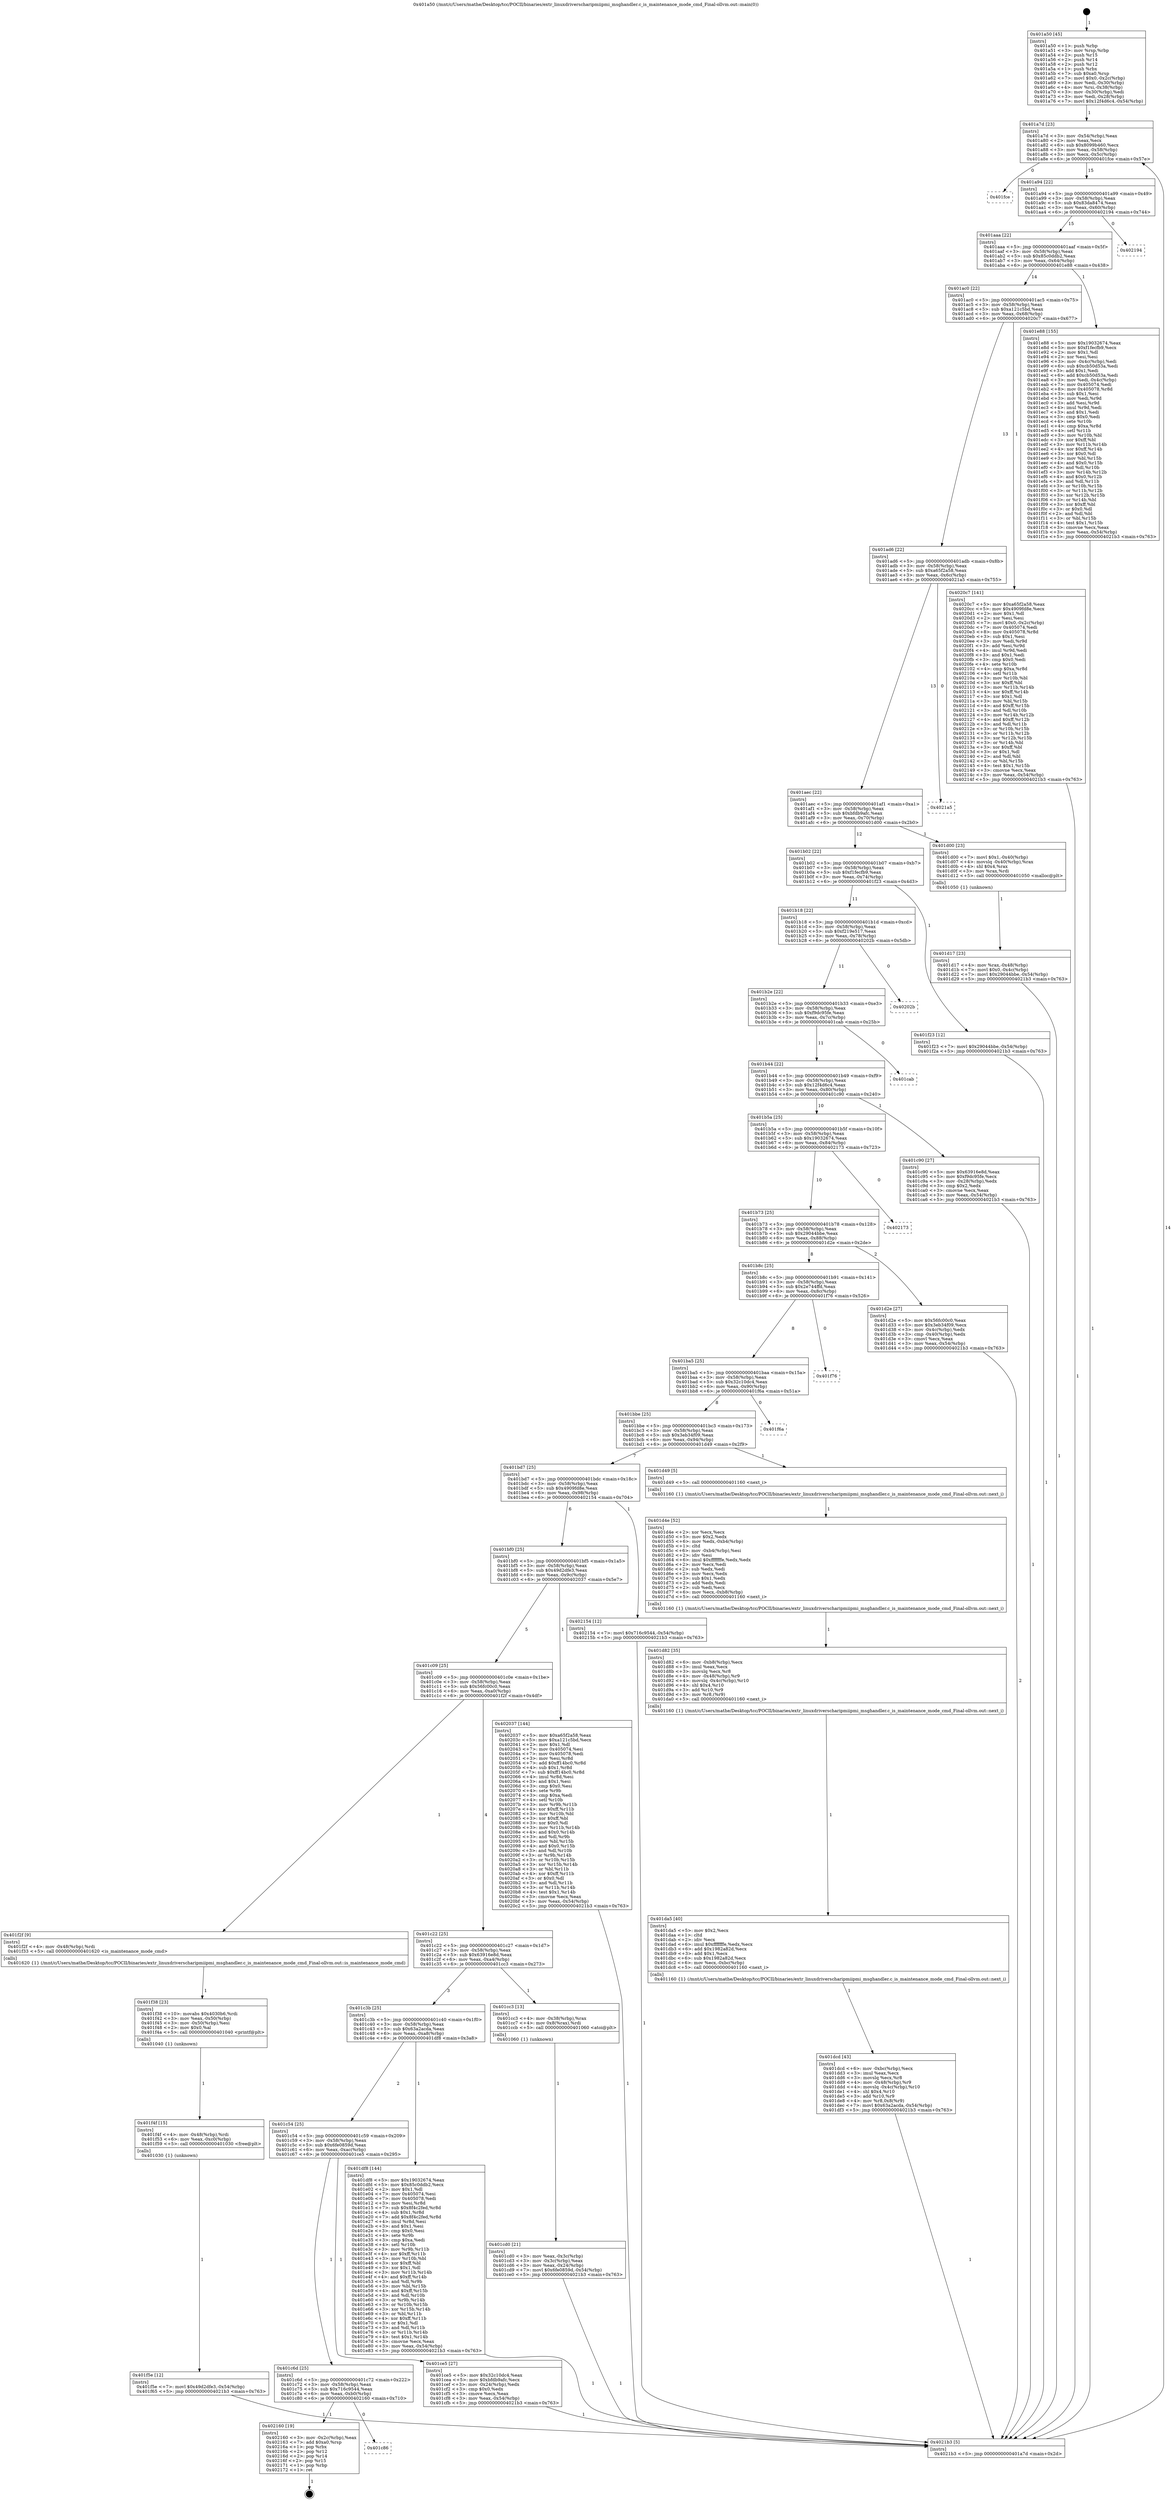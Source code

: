 digraph "0x401a50" {
  label = "0x401a50 (/mnt/c/Users/mathe/Desktop/tcc/POCII/binaries/extr_linuxdriverscharipmiipmi_msghandler.c_is_maintenance_mode_cmd_Final-ollvm.out::main(0))"
  labelloc = "t"
  node[shape=record]

  Entry [label="",width=0.3,height=0.3,shape=circle,fillcolor=black,style=filled]
  "0x401a7d" [label="{
     0x401a7d [23]\l
     | [instrs]\l
     &nbsp;&nbsp;0x401a7d \<+3\>: mov -0x54(%rbp),%eax\l
     &nbsp;&nbsp;0x401a80 \<+2\>: mov %eax,%ecx\l
     &nbsp;&nbsp;0x401a82 \<+6\>: sub $0x8099b460,%ecx\l
     &nbsp;&nbsp;0x401a88 \<+3\>: mov %eax,-0x58(%rbp)\l
     &nbsp;&nbsp;0x401a8b \<+3\>: mov %ecx,-0x5c(%rbp)\l
     &nbsp;&nbsp;0x401a8e \<+6\>: je 0000000000401fce \<main+0x57e\>\l
  }"]
  "0x401fce" [label="{
     0x401fce\l
  }", style=dashed]
  "0x401a94" [label="{
     0x401a94 [22]\l
     | [instrs]\l
     &nbsp;&nbsp;0x401a94 \<+5\>: jmp 0000000000401a99 \<main+0x49\>\l
     &nbsp;&nbsp;0x401a99 \<+3\>: mov -0x58(%rbp),%eax\l
     &nbsp;&nbsp;0x401a9c \<+5\>: sub $0x83da8474,%eax\l
     &nbsp;&nbsp;0x401aa1 \<+3\>: mov %eax,-0x60(%rbp)\l
     &nbsp;&nbsp;0x401aa4 \<+6\>: je 0000000000402194 \<main+0x744\>\l
  }"]
  Exit [label="",width=0.3,height=0.3,shape=circle,fillcolor=black,style=filled,peripheries=2]
  "0x402194" [label="{
     0x402194\l
  }", style=dashed]
  "0x401aaa" [label="{
     0x401aaa [22]\l
     | [instrs]\l
     &nbsp;&nbsp;0x401aaa \<+5\>: jmp 0000000000401aaf \<main+0x5f\>\l
     &nbsp;&nbsp;0x401aaf \<+3\>: mov -0x58(%rbp),%eax\l
     &nbsp;&nbsp;0x401ab2 \<+5\>: sub $0x85c0ddb2,%eax\l
     &nbsp;&nbsp;0x401ab7 \<+3\>: mov %eax,-0x64(%rbp)\l
     &nbsp;&nbsp;0x401aba \<+6\>: je 0000000000401e88 \<main+0x438\>\l
  }"]
  "0x401c86" [label="{
     0x401c86\l
  }", style=dashed]
  "0x401e88" [label="{
     0x401e88 [155]\l
     | [instrs]\l
     &nbsp;&nbsp;0x401e88 \<+5\>: mov $0x19032674,%eax\l
     &nbsp;&nbsp;0x401e8d \<+5\>: mov $0xf1fecfb9,%ecx\l
     &nbsp;&nbsp;0x401e92 \<+2\>: mov $0x1,%dl\l
     &nbsp;&nbsp;0x401e94 \<+2\>: xor %esi,%esi\l
     &nbsp;&nbsp;0x401e96 \<+3\>: mov -0x4c(%rbp),%edi\l
     &nbsp;&nbsp;0x401e99 \<+6\>: sub $0xcb50d53a,%edi\l
     &nbsp;&nbsp;0x401e9f \<+3\>: add $0x1,%edi\l
     &nbsp;&nbsp;0x401ea2 \<+6\>: add $0xcb50d53a,%edi\l
     &nbsp;&nbsp;0x401ea8 \<+3\>: mov %edi,-0x4c(%rbp)\l
     &nbsp;&nbsp;0x401eab \<+7\>: mov 0x405074,%edi\l
     &nbsp;&nbsp;0x401eb2 \<+8\>: mov 0x405078,%r8d\l
     &nbsp;&nbsp;0x401eba \<+3\>: sub $0x1,%esi\l
     &nbsp;&nbsp;0x401ebd \<+3\>: mov %edi,%r9d\l
     &nbsp;&nbsp;0x401ec0 \<+3\>: add %esi,%r9d\l
     &nbsp;&nbsp;0x401ec3 \<+4\>: imul %r9d,%edi\l
     &nbsp;&nbsp;0x401ec7 \<+3\>: and $0x1,%edi\l
     &nbsp;&nbsp;0x401eca \<+3\>: cmp $0x0,%edi\l
     &nbsp;&nbsp;0x401ecd \<+4\>: sete %r10b\l
     &nbsp;&nbsp;0x401ed1 \<+4\>: cmp $0xa,%r8d\l
     &nbsp;&nbsp;0x401ed5 \<+4\>: setl %r11b\l
     &nbsp;&nbsp;0x401ed9 \<+3\>: mov %r10b,%bl\l
     &nbsp;&nbsp;0x401edc \<+3\>: xor $0xff,%bl\l
     &nbsp;&nbsp;0x401edf \<+3\>: mov %r11b,%r14b\l
     &nbsp;&nbsp;0x401ee2 \<+4\>: xor $0xff,%r14b\l
     &nbsp;&nbsp;0x401ee6 \<+3\>: xor $0x0,%dl\l
     &nbsp;&nbsp;0x401ee9 \<+3\>: mov %bl,%r15b\l
     &nbsp;&nbsp;0x401eec \<+4\>: and $0x0,%r15b\l
     &nbsp;&nbsp;0x401ef0 \<+3\>: and %dl,%r10b\l
     &nbsp;&nbsp;0x401ef3 \<+3\>: mov %r14b,%r12b\l
     &nbsp;&nbsp;0x401ef6 \<+4\>: and $0x0,%r12b\l
     &nbsp;&nbsp;0x401efa \<+3\>: and %dl,%r11b\l
     &nbsp;&nbsp;0x401efd \<+3\>: or %r10b,%r15b\l
     &nbsp;&nbsp;0x401f00 \<+3\>: or %r11b,%r12b\l
     &nbsp;&nbsp;0x401f03 \<+3\>: xor %r12b,%r15b\l
     &nbsp;&nbsp;0x401f06 \<+3\>: or %r14b,%bl\l
     &nbsp;&nbsp;0x401f09 \<+3\>: xor $0xff,%bl\l
     &nbsp;&nbsp;0x401f0c \<+3\>: or $0x0,%dl\l
     &nbsp;&nbsp;0x401f0f \<+2\>: and %dl,%bl\l
     &nbsp;&nbsp;0x401f11 \<+3\>: or %bl,%r15b\l
     &nbsp;&nbsp;0x401f14 \<+4\>: test $0x1,%r15b\l
     &nbsp;&nbsp;0x401f18 \<+3\>: cmovne %ecx,%eax\l
     &nbsp;&nbsp;0x401f1b \<+3\>: mov %eax,-0x54(%rbp)\l
     &nbsp;&nbsp;0x401f1e \<+5\>: jmp 00000000004021b3 \<main+0x763\>\l
  }"]
  "0x401ac0" [label="{
     0x401ac0 [22]\l
     | [instrs]\l
     &nbsp;&nbsp;0x401ac0 \<+5\>: jmp 0000000000401ac5 \<main+0x75\>\l
     &nbsp;&nbsp;0x401ac5 \<+3\>: mov -0x58(%rbp),%eax\l
     &nbsp;&nbsp;0x401ac8 \<+5\>: sub $0xa121c5bd,%eax\l
     &nbsp;&nbsp;0x401acd \<+3\>: mov %eax,-0x68(%rbp)\l
     &nbsp;&nbsp;0x401ad0 \<+6\>: je 00000000004020c7 \<main+0x677\>\l
  }"]
  "0x402160" [label="{
     0x402160 [19]\l
     | [instrs]\l
     &nbsp;&nbsp;0x402160 \<+3\>: mov -0x2c(%rbp),%eax\l
     &nbsp;&nbsp;0x402163 \<+7\>: add $0xa0,%rsp\l
     &nbsp;&nbsp;0x40216a \<+1\>: pop %rbx\l
     &nbsp;&nbsp;0x40216b \<+2\>: pop %r12\l
     &nbsp;&nbsp;0x40216d \<+2\>: pop %r14\l
     &nbsp;&nbsp;0x40216f \<+2\>: pop %r15\l
     &nbsp;&nbsp;0x402171 \<+1\>: pop %rbp\l
     &nbsp;&nbsp;0x402172 \<+1\>: ret\l
  }"]
  "0x4020c7" [label="{
     0x4020c7 [141]\l
     | [instrs]\l
     &nbsp;&nbsp;0x4020c7 \<+5\>: mov $0xa65f2a58,%eax\l
     &nbsp;&nbsp;0x4020cc \<+5\>: mov $0x4909fd8e,%ecx\l
     &nbsp;&nbsp;0x4020d1 \<+2\>: mov $0x1,%dl\l
     &nbsp;&nbsp;0x4020d3 \<+2\>: xor %esi,%esi\l
     &nbsp;&nbsp;0x4020d5 \<+7\>: movl $0x0,-0x2c(%rbp)\l
     &nbsp;&nbsp;0x4020dc \<+7\>: mov 0x405074,%edi\l
     &nbsp;&nbsp;0x4020e3 \<+8\>: mov 0x405078,%r8d\l
     &nbsp;&nbsp;0x4020eb \<+3\>: sub $0x1,%esi\l
     &nbsp;&nbsp;0x4020ee \<+3\>: mov %edi,%r9d\l
     &nbsp;&nbsp;0x4020f1 \<+3\>: add %esi,%r9d\l
     &nbsp;&nbsp;0x4020f4 \<+4\>: imul %r9d,%edi\l
     &nbsp;&nbsp;0x4020f8 \<+3\>: and $0x1,%edi\l
     &nbsp;&nbsp;0x4020fb \<+3\>: cmp $0x0,%edi\l
     &nbsp;&nbsp;0x4020fe \<+4\>: sete %r10b\l
     &nbsp;&nbsp;0x402102 \<+4\>: cmp $0xa,%r8d\l
     &nbsp;&nbsp;0x402106 \<+4\>: setl %r11b\l
     &nbsp;&nbsp;0x40210a \<+3\>: mov %r10b,%bl\l
     &nbsp;&nbsp;0x40210d \<+3\>: xor $0xff,%bl\l
     &nbsp;&nbsp;0x402110 \<+3\>: mov %r11b,%r14b\l
     &nbsp;&nbsp;0x402113 \<+4\>: xor $0xff,%r14b\l
     &nbsp;&nbsp;0x402117 \<+3\>: xor $0x1,%dl\l
     &nbsp;&nbsp;0x40211a \<+3\>: mov %bl,%r15b\l
     &nbsp;&nbsp;0x40211d \<+4\>: and $0xff,%r15b\l
     &nbsp;&nbsp;0x402121 \<+3\>: and %dl,%r10b\l
     &nbsp;&nbsp;0x402124 \<+3\>: mov %r14b,%r12b\l
     &nbsp;&nbsp;0x402127 \<+4\>: and $0xff,%r12b\l
     &nbsp;&nbsp;0x40212b \<+3\>: and %dl,%r11b\l
     &nbsp;&nbsp;0x40212e \<+3\>: or %r10b,%r15b\l
     &nbsp;&nbsp;0x402131 \<+3\>: or %r11b,%r12b\l
     &nbsp;&nbsp;0x402134 \<+3\>: xor %r12b,%r15b\l
     &nbsp;&nbsp;0x402137 \<+3\>: or %r14b,%bl\l
     &nbsp;&nbsp;0x40213a \<+3\>: xor $0xff,%bl\l
     &nbsp;&nbsp;0x40213d \<+3\>: or $0x1,%dl\l
     &nbsp;&nbsp;0x402140 \<+2\>: and %dl,%bl\l
     &nbsp;&nbsp;0x402142 \<+3\>: or %bl,%r15b\l
     &nbsp;&nbsp;0x402145 \<+4\>: test $0x1,%r15b\l
     &nbsp;&nbsp;0x402149 \<+3\>: cmovne %ecx,%eax\l
     &nbsp;&nbsp;0x40214c \<+3\>: mov %eax,-0x54(%rbp)\l
     &nbsp;&nbsp;0x40214f \<+5\>: jmp 00000000004021b3 \<main+0x763\>\l
  }"]
  "0x401ad6" [label="{
     0x401ad6 [22]\l
     | [instrs]\l
     &nbsp;&nbsp;0x401ad6 \<+5\>: jmp 0000000000401adb \<main+0x8b\>\l
     &nbsp;&nbsp;0x401adb \<+3\>: mov -0x58(%rbp),%eax\l
     &nbsp;&nbsp;0x401ade \<+5\>: sub $0xa65f2a58,%eax\l
     &nbsp;&nbsp;0x401ae3 \<+3\>: mov %eax,-0x6c(%rbp)\l
     &nbsp;&nbsp;0x401ae6 \<+6\>: je 00000000004021a5 \<main+0x755\>\l
  }"]
  "0x401f5e" [label="{
     0x401f5e [12]\l
     | [instrs]\l
     &nbsp;&nbsp;0x401f5e \<+7\>: movl $0x49d2dfe3,-0x54(%rbp)\l
     &nbsp;&nbsp;0x401f65 \<+5\>: jmp 00000000004021b3 \<main+0x763\>\l
  }"]
  "0x4021a5" [label="{
     0x4021a5\l
  }", style=dashed]
  "0x401aec" [label="{
     0x401aec [22]\l
     | [instrs]\l
     &nbsp;&nbsp;0x401aec \<+5\>: jmp 0000000000401af1 \<main+0xa1\>\l
     &nbsp;&nbsp;0x401af1 \<+3\>: mov -0x58(%rbp),%eax\l
     &nbsp;&nbsp;0x401af4 \<+5\>: sub $0xbfdb9afc,%eax\l
     &nbsp;&nbsp;0x401af9 \<+3\>: mov %eax,-0x70(%rbp)\l
     &nbsp;&nbsp;0x401afc \<+6\>: je 0000000000401d00 \<main+0x2b0\>\l
  }"]
  "0x401f4f" [label="{
     0x401f4f [15]\l
     | [instrs]\l
     &nbsp;&nbsp;0x401f4f \<+4\>: mov -0x48(%rbp),%rdi\l
     &nbsp;&nbsp;0x401f53 \<+6\>: mov %eax,-0xc0(%rbp)\l
     &nbsp;&nbsp;0x401f59 \<+5\>: call 0000000000401030 \<free@plt\>\l
     | [calls]\l
     &nbsp;&nbsp;0x401030 \{1\} (unknown)\l
  }"]
  "0x401d00" [label="{
     0x401d00 [23]\l
     | [instrs]\l
     &nbsp;&nbsp;0x401d00 \<+7\>: movl $0x1,-0x40(%rbp)\l
     &nbsp;&nbsp;0x401d07 \<+4\>: movslq -0x40(%rbp),%rax\l
     &nbsp;&nbsp;0x401d0b \<+4\>: shl $0x4,%rax\l
     &nbsp;&nbsp;0x401d0f \<+3\>: mov %rax,%rdi\l
     &nbsp;&nbsp;0x401d12 \<+5\>: call 0000000000401050 \<malloc@plt\>\l
     | [calls]\l
     &nbsp;&nbsp;0x401050 \{1\} (unknown)\l
  }"]
  "0x401b02" [label="{
     0x401b02 [22]\l
     | [instrs]\l
     &nbsp;&nbsp;0x401b02 \<+5\>: jmp 0000000000401b07 \<main+0xb7\>\l
     &nbsp;&nbsp;0x401b07 \<+3\>: mov -0x58(%rbp),%eax\l
     &nbsp;&nbsp;0x401b0a \<+5\>: sub $0xf1fecfb9,%eax\l
     &nbsp;&nbsp;0x401b0f \<+3\>: mov %eax,-0x74(%rbp)\l
     &nbsp;&nbsp;0x401b12 \<+6\>: je 0000000000401f23 \<main+0x4d3\>\l
  }"]
  "0x401f38" [label="{
     0x401f38 [23]\l
     | [instrs]\l
     &nbsp;&nbsp;0x401f38 \<+10\>: movabs $0x4030b6,%rdi\l
     &nbsp;&nbsp;0x401f42 \<+3\>: mov %eax,-0x50(%rbp)\l
     &nbsp;&nbsp;0x401f45 \<+3\>: mov -0x50(%rbp),%esi\l
     &nbsp;&nbsp;0x401f48 \<+2\>: mov $0x0,%al\l
     &nbsp;&nbsp;0x401f4a \<+5\>: call 0000000000401040 \<printf@plt\>\l
     | [calls]\l
     &nbsp;&nbsp;0x401040 \{1\} (unknown)\l
  }"]
  "0x401f23" [label="{
     0x401f23 [12]\l
     | [instrs]\l
     &nbsp;&nbsp;0x401f23 \<+7\>: movl $0x29044bbe,-0x54(%rbp)\l
     &nbsp;&nbsp;0x401f2a \<+5\>: jmp 00000000004021b3 \<main+0x763\>\l
  }"]
  "0x401b18" [label="{
     0x401b18 [22]\l
     | [instrs]\l
     &nbsp;&nbsp;0x401b18 \<+5\>: jmp 0000000000401b1d \<main+0xcd\>\l
     &nbsp;&nbsp;0x401b1d \<+3\>: mov -0x58(%rbp),%eax\l
     &nbsp;&nbsp;0x401b20 \<+5\>: sub $0xf219e517,%eax\l
     &nbsp;&nbsp;0x401b25 \<+3\>: mov %eax,-0x78(%rbp)\l
     &nbsp;&nbsp;0x401b28 \<+6\>: je 000000000040202b \<main+0x5db\>\l
  }"]
  "0x401dcd" [label="{
     0x401dcd [43]\l
     | [instrs]\l
     &nbsp;&nbsp;0x401dcd \<+6\>: mov -0xbc(%rbp),%ecx\l
     &nbsp;&nbsp;0x401dd3 \<+3\>: imul %eax,%ecx\l
     &nbsp;&nbsp;0x401dd6 \<+3\>: movslq %ecx,%r8\l
     &nbsp;&nbsp;0x401dd9 \<+4\>: mov -0x48(%rbp),%r9\l
     &nbsp;&nbsp;0x401ddd \<+4\>: movslq -0x4c(%rbp),%r10\l
     &nbsp;&nbsp;0x401de1 \<+4\>: shl $0x4,%r10\l
     &nbsp;&nbsp;0x401de5 \<+3\>: add %r10,%r9\l
     &nbsp;&nbsp;0x401de8 \<+4\>: mov %r8,0x8(%r9)\l
     &nbsp;&nbsp;0x401dec \<+7\>: movl $0x63a2acda,-0x54(%rbp)\l
     &nbsp;&nbsp;0x401df3 \<+5\>: jmp 00000000004021b3 \<main+0x763\>\l
  }"]
  "0x40202b" [label="{
     0x40202b\l
  }", style=dashed]
  "0x401b2e" [label="{
     0x401b2e [22]\l
     | [instrs]\l
     &nbsp;&nbsp;0x401b2e \<+5\>: jmp 0000000000401b33 \<main+0xe3\>\l
     &nbsp;&nbsp;0x401b33 \<+3\>: mov -0x58(%rbp),%eax\l
     &nbsp;&nbsp;0x401b36 \<+5\>: sub $0xf9dc95fe,%eax\l
     &nbsp;&nbsp;0x401b3b \<+3\>: mov %eax,-0x7c(%rbp)\l
     &nbsp;&nbsp;0x401b3e \<+6\>: je 0000000000401cab \<main+0x25b\>\l
  }"]
  "0x401da5" [label="{
     0x401da5 [40]\l
     | [instrs]\l
     &nbsp;&nbsp;0x401da5 \<+5\>: mov $0x2,%ecx\l
     &nbsp;&nbsp;0x401daa \<+1\>: cltd\l
     &nbsp;&nbsp;0x401dab \<+2\>: idiv %ecx\l
     &nbsp;&nbsp;0x401dad \<+6\>: imul $0xfffffffe,%edx,%ecx\l
     &nbsp;&nbsp;0x401db3 \<+6\>: add $0x1982a82d,%ecx\l
     &nbsp;&nbsp;0x401db9 \<+3\>: add $0x1,%ecx\l
     &nbsp;&nbsp;0x401dbc \<+6\>: sub $0x1982a82d,%ecx\l
     &nbsp;&nbsp;0x401dc2 \<+6\>: mov %ecx,-0xbc(%rbp)\l
     &nbsp;&nbsp;0x401dc8 \<+5\>: call 0000000000401160 \<next_i\>\l
     | [calls]\l
     &nbsp;&nbsp;0x401160 \{1\} (/mnt/c/Users/mathe/Desktop/tcc/POCII/binaries/extr_linuxdriverscharipmiipmi_msghandler.c_is_maintenance_mode_cmd_Final-ollvm.out::next_i)\l
  }"]
  "0x401cab" [label="{
     0x401cab\l
  }", style=dashed]
  "0x401b44" [label="{
     0x401b44 [22]\l
     | [instrs]\l
     &nbsp;&nbsp;0x401b44 \<+5\>: jmp 0000000000401b49 \<main+0xf9\>\l
     &nbsp;&nbsp;0x401b49 \<+3\>: mov -0x58(%rbp),%eax\l
     &nbsp;&nbsp;0x401b4c \<+5\>: sub $0x12f4d6c4,%eax\l
     &nbsp;&nbsp;0x401b51 \<+3\>: mov %eax,-0x80(%rbp)\l
     &nbsp;&nbsp;0x401b54 \<+6\>: je 0000000000401c90 \<main+0x240\>\l
  }"]
  "0x401d82" [label="{
     0x401d82 [35]\l
     | [instrs]\l
     &nbsp;&nbsp;0x401d82 \<+6\>: mov -0xb8(%rbp),%ecx\l
     &nbsp;&nbsp;0x401d88 \<+3\>: imul %eax,%ecx\l
     &nbsp;&nbsp;0x401d8b \<+3\>: movslq %ecx,%r8\l
     &nbsp;&nbsp;0x401d8e \<+4\>: mov -0x48(%rbp),%r9\l
     &nbsp;&nbsp;0x401d92 \<+4\>: movslq -0x4c(%rbp),%r10\l
     &nbsp;&nbsp;0x401d96 \<+4\>: shl $0x4,%r10\l
     &nbsp;&nbsp;0x401d9a \<+3\>: add %r10,%r9\l
     &nbsp;&nbsp;0x401d9d \<+3\>: mov %r8,(%r9)\l
     &nbsp;&nbsp;0x401da0 \<+5\>: call 0000000000401160 \<next_i\>\l
     | [calls]\l
     &nbsp;&nbsp;0x401160 \{1\} (/mnt/c/Users/mathe/Desktop/tcc/POCII/binaries/extr_linuxdriverscharipmiipmi_msghandler.c_is_maintenance_mode_cmd_Final-ollvm.out::next_i)\l
  }"]
  "0x401c90" [label="{
     0x401c90 [27]\l
     | [instrs]\l
     &nbsp;&nbsp;0x401c90 \<+5\>: mov $0x63916e8d,%eax\l
     &nbsp;&nbsp;0x401c95 \<+5\>: mov $0xf9dc95fe,%ecx\l
     &nbsp;&nbsp;0x401c9a \<+3\>: mov -0x28(%rbp),%edx\l
     &nbsp;&nbsp;0x401c9d \<+3\>: cmp $0x2,%edx\l
     &nbsp;&nbsp;0x401ca0 \<+3\>: cmovne %ecx,%eax\l
     &nbsp;&nbsp;0x401ca3 \<+3\>: mov %eax,-0x54(%rbp)\l
     &nbsp;&nbsp;0x401ca6 \<+5\>: jmp 00000000004021b3 \<main+0x763\>\l
  }"]
  "0x401b5a" [label="{
     0x401b5a [25]\l
     | [instrs]\l
     &nbsp;&nbsp;0x401b5a \<+5\>: jmp 0000000000401b5f \<main+0x10f\>\l
     &nbsp;&nbsp;0x401b5f \<+3\>: mov -0x58(%rbp),%eax\l
     &nbsp;&nbsp;0x401b62 \<+5\>: sub $0x19032674,%eax\l
     &nbsp;&nbsp;0x401b67 \<+6\>: mov %eax,-0x84(%rbp)\l
     &nbsp;&nbsp;0x401b6d \<+6\>: je 0000000000402173 \<main+0x723\>\l
  }"]
  "0x4021b3" [label="{
     0x4021b3 [5]\l
     | [instrs]\l
     &nbsp;&nbsp;0x4021b3 \<+5\>: jmp 0000000000401a7d \<main+0x2d\>\l
  }"]
  "0x401a50" [label="{
     0x401a50 [45]\l
     | [instrs]\l
     &nbsp;&nbsp;0x401a50 \<+1\>: push %rbp\l
     &nbsp;&nbsp;0x401a51 \<+3\>: mov %rsp,%rbp\l
     &nbsp;&nbsp;0x401a54 \<+2\>: push %r15\l
     &nbsp;&nbsp;0x401a56 \<+2\>: push %r14\l
     &nbsp;&nbsp;0x401a58 \<+2\>: push %r12\l
     &nbsp;&nbsp;0x401a5a \<+1\>: push %rbx\l
     &nbsp;&nbsp;0x401a5b \<+7\>: sub $0xa0,%rsp\l
     &nbsp;&nbsp;0x401a62 \<+7\>: movl $0x0,-0x2c(%rbp)\l
     &nbsp;&nbsp;0x401a69 \<+3\>: mov %edi,-0x30(%rbp)\l
     &nbsp;&nbsp;0x401a6c \<+4\>: mov %rsi,-0x38(%rbp)\l
     &nbsp;&nbsp;0x401a70 \<+3\>: mov -0x30(%rbp),%edi\l
     &nbsp;&nbsp;0x401a73 \<+3\>: mov %edi,-0x28(%rbp)\l
     &nbsp;&nbsp;0x401a76 \<+7\>: movl $0x12f4d6c4,-0x54(%rbp)\l
  }"]
  "0x401d4e" [label="{
     0x401d4e [52]\l
     | [instrs]\l
     &nbsp;&nbsp;0x401d4e \<+2\>: xor %ecx,%ecx\l
     &nbsp;&nbsp;0x401d50 \<+5\>: mov $0x2,%edx\l
     &nbsp;&nbsp;0x401d55 \<+6\>: mov %edx,-0xb4(%rbp)\l
     &nbsp;&nbsp;0x401d5b \<+1\>: cltd\l
     &nbsp;&nbsp;0x401d5c \<+6\>: mov -0xb4(%rbp),%esi\l
     &nbsp;&nbsp;0x401d62 \<+2\>: idiv %esi\l
     &nbsp;&nbsp;0x401d64 \<+6\>: imul $0xfffffffe,%edx,%edx\l
     &nbsp;&nbsp;0x401d6a \<+2\>: mov %ecx,%edi\l
     &nbsp;&nbsp;0x401d6c \<+2\>: sub %edx,%edi\l
     &nbsp;&nbsp;0x401d6e \<+2\>: mov %ecx,%edx\l
     &nbsp;&nbsp;0x401d70 \<+3\>: sub $0x1,%edx\l
     &nbsp;&nbsp;0x401d73 \<+2\>: add %edx,%edi\l
     &nbsp;&nbsp;0x401d75 \<+2\>: sub %edi,%ecx\l
     &nbsp;&nbsp;0x401d77 \<+6\>: mov %ecx,-0xb8(%rbp)\l
     &nbsp;&nbsp;0x401d7d \<+5\>: call 0000000000401160 \<next_i\>\l
     | [calls]\l
     &nbsp;&nbsp;0x401160 \{1\} (/mnt/c/Users/mathe/Desktop/tcc/POCII/binaries/extr_linuxdriverscharipmiipmi_msghandler.c_is_maintenance_mode_cmd_Final-ollvm.out::next_i)\l
  }"]
  "0x402173" [label="{
     0x402173\l
  }", style=dashed]
  "0x401b73" [label="{
     0x401b73 [25]\l
     | [instrs]\l
     &nbsp;&nbsp;0x401b73 \<+5\>: jmp 0000000000401b78 \<main+0x128\>\l
     &nbsp;&nbsp;0x401b78 \<+3\>: mov -0x58(%rbp),%eax\l
     &nbsp;&nbsp;0x401b7b \<+5\>: sub $0x29044bbe,%eax\l
     &nbsp;&nbsp;0x401b80 \<+6\>: mov %eax,-0x88(%rbp)\l
     &nbsp;&nbsp;0x401b86 \<+6\>: je 0000000000401d2e \<main+0x2de\>\l
  }"]
  "0x401d17" [label="{
     0x401d17 [23]\l
     | [instrs]\l
     &nbsp;&nbsp;0x401d17 \<+4\>: mov %rax,-0x48(%rbp)\l
     &nbsp;&nbsp;0x401d1b \<+7\>: movl $0x0,-0x4c(%rbp)\l
     &nbsp;&nbsp;0x401d22 \<+7\>: movl $0x29044bbe,-0x54(%rbp)\l
     &nbsp;&nbsp;0x401d29 \<+5\>: jmp 00000000004021b3 \<main+0x763\>\l
  }"]
  "0x401d2e" [label="{
     0x401d2e [27]\l
     | [instrs]\l
     &nbsp;&nbsp;0x401d2e \<+5\>: mov $0x56fc00c0,%eax\l
     &nbsp;&nbsp;0x401d33 \<+5\>: mov $0x3eb34f09,%ecx\l
     &nbsp;&nbsp;0x401d38 \<+3\>: mov -0x4c(%rbp),%edx\l
     &nbsp;&nbsp;0x401d3b \<+3\>: cmp -0x40(%rbp),%edx\l
     &nbsp;&nbsp;0x401d3e \<+3\>: cmovl %ecx,%eax\l
     &nbsp;&nbsp;0x401d41 \<+3\>: mov %eax,-0x54(%rbp)\l
     &nbsp;&nbsp;0x401d44 \<+5\>: jmp 00000000004021b3 \<main+0x763\>\l
  }"]
  "0x401b8c" [label="{
     0x401b8c [25]\l
     | [instrs]\l
     &nbsp;&nbsp;0x401b8c \<+5\>: jmp 0000000000401b91 \<main+0x141\>\l
     &nbsp;&nbsp;0x401b91 \<+3\>: mov -0x58(%rbp),%eax\l
     &nbsp;&nbsp;0x401b94 \<+5\>: sub $0x2e744ffd,%eax\l
     &nbsp;&nbsp;0x401b99 \<+6\>: mov %eax,-0x8c(%rbp)\l
     &nbsp;&nbsp;0x401b9f \<+6\>: je 0000000000401f76 \<main+0x526\>\l
  }"]
  "0x401c6d" [label="{
     0x401c6d [25]\l
     | [instrs]\l
     &nbsp;&nbsp;0x401c6d \<+5\>: jmp 0000000000401c72 \<main+0x222\>\l
     &nbsp;&nbsp;0x401c72 \<+3\>: mov -0x58(%rbp),%eax\l
     &nbsp;&nbsp;0x401c75 \<+5\>: sub $0x716c9544,%eax\l
     &nbsp;&nbsp;0x401c7a \<+6\>: mov %eax,-0xb0(%rbp)\l
     &nbsp;&nbsp;0x401c80 \<+6\>: je 0000000000402160 \<main+0x710\>\l
  }"]
  "0x401f76" [label="{
     0x401f76\l
  }", style=dashed]
  "0x401ba5" [label="{
     0x401ba5 [25]\l
     | [instrs]\l
     &nbsp;&nbsp;0x401ba5 \<+5\>: jmp 0000000000401baa \<main+0x15a\>\l
     &nbsp;&nbsp;0x401baa \<+3\>: mov -0x58(%rbp),%eax\l
     &nbsp;&nbsp;0x401bad \<+5\>: sub $0x32c10dc4,%eax\l
     &nbsp;&nbsp;0x401bb2 \<+6\>: mov %eax,-0x90(%rbp)\l
     &nbsp;&nbsp;0x401bb8 \<+6\>: je 0000000000401f6a \<main+0x51a\>\l
  }"]
  "0x401ce5" [label="{
     0x401ce5 [27]\l
     | [instrs]\l
     &nbsp;&nbsp;0x401ce5 \<+5\>: mov $0x32c10dc4,%eax\l
     &nbsp;&nbsp;0x401cea \<+5\>: mov $0xbfdb9afc,%ecx\l
     &nbsp;&nbsp;0x401cef \<+3\>: mov -0x24(%rbp),%edx\l
     &nbsp;&nbsp;0x401cf2 \<+3\>: cmp $0x0,%edx\l
     &nbsp;&nbsp;0x401cf5 \<+3\>: cmove %ecx,%eax\l
     &nbsp;&nbsp;0x401cf8 \<+3\>: mov %eax,-0x54(%rbp)\l
     &nbsp;&nbsp;0x401cfb \<+5\>: jmp 00000000004021b3 \<main+0x763\>\l
  }"]
  "0x401f6a" [label="{
     0x401f6a\l
  }", style=dashed]
  "0x401bbe" [label="{
     0x401bbe [25]\l
     | [instrs]\l
     &nbsp;&nbsp;0x401bbe \<+5\>: jmp 0000000000401bc3 \<main+0x173\>\l
     &nbsp;&nbsp;0x401bc3 \<+3\>: mov -0x58(%rbp),%eax\l
     &nbsp;&nbsp;0x401bc6 \<+5\>: sub $0x3eb34f09,%eax\l
     &nbsp;&nbsp;0x401bcb \<+6\>: mov %eax,-0x94(%rbp)\l
     &nbsp;&nbsp;0x401bd1 \<+6\>: je 0000000000401d49 \<main+0x2f9\>\l
  }"]
  "0x401c54" [label="{
     0x401c54 [25]\l
     | [instrs]\l
     &nbsp;&nbsp;0x401c54 \<+5\>: jmp 0000000000401c59 \<main+0x209\>\l
     &nbsp;&nbsp;0x401c59 \<+3\>: mov -0x58(%rbp),%eax\l
     &nbsp;&nbsp;0x401c5c \<+5\>: sub $0x6fe0859d,%eax\l
     &nbsp;&nbsp;0x401c61 \<+6\>: mov %eax,-0xac(%rbp)\l
     &nbsp;&nbsp;0x401c67 \<+6\>: je 0000000000401ce5 \<main+0x295\>\l
  }"]
  "0x401d49" [label="{
     0x401d49 [5]\l
     | [instrs]\l
     &nbsp;&nbsp;0x401d49 \<+5\>: call 0000000000401160 \<next_i\>\l
     | [calls]\l
     &nbsp;&nbsp;0x401160 \{1\} (/mnt/c/Users/mathe/Desktop/tcc/POCII/binaries/extr_linuxdriverscharipmiipmi_msghandler.c_is_maintenance_mode_cmd_Final-ollvm.out::next_i)\l
  }"]
  "0x401bd7" [label="{
     0x401bd7 [25]\l
     | [instrs]\l
     &nbsp;&nbsp;0x401bd7 \<+5\>: jmp 0000000000401bdc \<main+0x18c\>\l
     &nbsp;&nbsp;0x401bdc \<+3\>: mov -0x58(%rbp),%eax\l
     &nbsp;&nbsp;0x401bdf \<+5\>: sub $0x4909fd8e,%eax\l
     &nbsp;&nbsp;0x401be4 \<+6\>: mov %eax,-0x98(%rbp)\l
     &nbsp;&nbsp;0x401bea \<+6\>: je 0000000000402154 \<main+0x704\>\l
  }"]
  "0x401df8" [label="{
     0x401df8 [144]\l
     | [instrs]\l
     &nbsp;&nbsp;0x401df8 \<+5\>: mov $0x19032674,%eax\l
     &nbsp;&nbsp;0x401dfd \<+5\>: mov $0x85c0ddb2,%ecx\l
     &nbsp;&nbsp;0x401e02 \<+2\>: mov $0x1,%dl\l
     &nbsp;&nbsp;0x401e04 \<+7\>: mov 0x405074,%esi\l
     &nbsp;&nbsp;0x401e0b \<+7\>: mov 0x405078,%edi\l
     &nbsp;&nbsp;0x401e12 \<+3\>: mov %esi,%r8d\l
     &nbsp;&nbsp;0x401e15 \<+7\>: sub $0x8f4c2fed,%r8d\l
     &nbsp;&nbsp;0x401e1c \<+4\>: sub $0x1,%r8d\l
     &nbsp;&nbsp;0x401e20 \<+7\>: add $0x8f4c2fed,%r8d\l
     &nbsp;&nbsp;0x401e27 \<+4\>: imul %r8d,%esi\l
     &nbsp;&nbsp;0x401e2b \<+3\>: and $0x1,%esi\l
     &nbsp;&nbsp;0x401e2e \<+3\>: cmp $0x0,%esi\l
     &nbsp;&nbsp;0x401e31 \<+4\>: sete %r9b\l
     &nbsp;&nbsp;0x401e35 \<+3\>: cmp $0xa,%edi\l
     &nbsp;&nbsp;0x401e38 \<+4\>: setl %r10b\l
     &nbsp;&nbsp;0x401e3c \<+3\>: mov %r9b,%r11b\l
     &nbsp;&nbsp;0x401e3f \<+4\>: xor $0xff,%r11b\l
     &nbsp;&nbsp;0x401e43 \<+3\>: mov %r10b,%bl\l
     &nbsp;&nbsp;0x401e46 \<+3\>: xor $0xff,%bl\l
     &nbsp;&nbsp;0x401e49 \<+3\>: xor $0x1,%dl\l
     &nbsp;&nbsp;0x401e4c \<+3\>: mov %r11b,%r14b\l
     &nbsp;&nbsp;0x401e4f \<+4\>: and $0xff,%r14b\l
     &nbsp;&nbsp;0x401e53 \<+3\>: and %dl,%r9b\l
     &nbsp;&nbsp;0x401e56 \<+3\>: mov %bl,%r15b\l
     &nbsp;&nbsp;0x401e59 \<+4\>: and $0xff,%r15b\l
     &nbsp;&nbsp;0x401e5d \<+3\>: and %dl,%r10b\l
     &nbsp;&nbsp;0x401e60 \<+3\>: or %r9b,%r14b\l
     &nbsp;&nbsp;0x401e63 \<+3\>: or %r10b,%r15b\l
     &nbsp;&nbsp;0x401e66 \<+3\>: xor %r15b,%r14b\l
     &nbsp;&nbsp;0x401e69 \<+3\>: or %bl,%r11b\l
     &nbsp;&nbsp;0x401e6c \<+4\>: xor $0xff,%r11b\l
     &nbsp;&nbsp;0x401e70 \<+3\>: or $0x1,%dl\l
     &nbsp;&nbsp;0x401e73 \<+3\>: and %dl,%r11b\l
     &nbsp;&nbsp;0x401e76 \<+3\>: or %r11b,%r14b\l
     &nbsp;&nbsp;0x401e79 \<+4\>: test $0x1,%r14b\l
     &nbsp;&nbsp;0x401e7d \<+3\>: cmovne %ecx,%eax\l
     &nbsp;&nbsp;0x401e80 \<+3\>: mov %eax,-0x54(%rbp)\l
     &nbsp;&nbsp;0x401e83 \<+5\>: jmp 00000000004021b3 \<main+0x763\>\l
  }"]
  "0x402154" [label="{
     0x402154 [12]\l
     | [instrs]\l
     &nbsp;&nbsp;0x402154 \<+7\>: movl $0x716c9544,-0x54(%rbp)\l
     &nbsp;&nbsp;0x40215b \<+5\>: jmp 00000000004021b3 \<main+0x763\>\l
  }"]
  "0x401bf0" [label="{
     0x401bf0 [25]\l
     | [instrs]\l
     &nbsp;&nbsp;0x401bf0 \<+5\>: jmp 0000000000401bf5 \<main+0x1a5\>\l
     &nbsp;&nbsp;0x401bf5 \<+3\>: mov -0x58(%rbp),%eax\l
     &nbsp;&nbsp;0x401bf8 \<+5\>: sub $0x49d2dfe3,%eax\l
     &nbsp;&nbsp;0x401bfd \<+6\>: mov %eax,-0x9c(%rbp)\l
     &nbsp;&nbsp;0x401c03 \<+6\>: je 0000000000402037 \<main+0x5e7\>\l
  }"]
  "0x401cd0" [label="{
     0x401cd0 [21]\l
     | [instrs]\l
     &nbsp;&nbsp;0x401cd0 \<+3\>: mov %eax,-0x3c(%rbp)\l
     &nbsp;&nbsp;0x401cd3 \<+3\>: mov -0x3c(%rbp),%eax\l
     &nbsp;&nbsp;0x401cd6 \<+3\>: mov %eax,-0x24(%rbp)\l
     &nbsp;&nbsp;0x401cd9 \<+7\>: movl $0x6fe0859d,-0x54(%rbp)\l
     &nbsp;&nbsp;0x401ce0 \<+5\>: jmp 00000000004021b3 \<main+0x763\>\l
  }"]
  "0x402037" [label="{
     0x402037 [144]\l
     | [instrs]\l
     &nbsp;&nbsp;0x402037 \<+5\>: mov $0xa65f2a58,%eax\l
     &nbsp;&nbsp;0x40203c \<+5\>: mov $0xa121c5bd,%ecx\l
     &nbsp;&nbsp;0x402041 \<+2\>: mov $0x1,%dl\l
     &nbsp;&nbsp;0x402043 \<+7\>: mov 0x405074,%esi\l
     &nbsp;&nbsp;0x40204a \<+7\>: mov 0x405078,%edi\l
     &nbsp;&nbsp;0x402051 \<+3\>: mov %esi,%r8d\l
     &nbsp;&nbsp;0x402054 \<+7\>: add $0xff14bc0,%r8d\l
     &nbsp;&nbsp;0x40205b \<+4\>: sub $0x1,%r8d\l
     &nbsp;&nbsp;0x40205f \<+7\>: sub $0xff14bc0,%r8d\l
     &nbsp;&nbsp;0x402066 \<+4\>: imul %r8d,%esi\l
     &nbsp;&nbsp;0x40206a \<+3\>: and $0x1,%esi\l
     &nbsp;&nbsp;0x40206d \<+3\>: cmp $0x0,%esi\l
     &nbsp;&nbsp;0x402070 \<+4\>: sete %r9b\l
     &nbsp;&nbsp;0x402074 \<+3\>: cmp $0xa,%edi\l
     &nbsp;&nbsp;0x402077 \<+4\>: setl %r10b\l
     &nbsp;&nbsp;0x40207b \<+3\>: mov %r9b,%r11b\l
     &nbsp;&nbsp;0x40207e \<+4\>: xor $0xff,%r11b\l
     &nbsp;&nbsp;0x402082 \<+3\>: mov %r10b,%bl\l
     &nbsp;&nbsp;0x402085 \<+3\>: xor $0xff,%bl\l
     &nbsp;&nbsp;0x402088 \<+3\>: xor $0x0,%dl\l
     &nbsp;&nbsp;0x40208b \<+3\>: mov %r11b,%r14b\l
     &nbsp;&nbsp;0x40208e \<+4\>: and $0x0,%r14b\l
     &nbsp;&nbsp;0x402092 \<+3\>: and %dl,%r9b\l
     &nbsp;&nbsp;0x402095 \<+3\>: mov %bl,%r15b\l
     &nbsp;&nbsp;0x402098 \<+4\>: and $0x0,%r15b\l
     &nbsp;&nbsp;0x40209c \<+3\>: and %dl,%r10b\l
     &nbsp;&nbsp;0x40209f \<+3\>: or %r9b,%r14b\l
     &nbsp;&nbsp;0x4020a2 \<+3\>: or %r10b,%r15b\l
     &nbsp;&nbsp;0x4020a5 \<+3\>: xor %r15b,%r14b\l
     &nbsp;&nbsp;0x4020a8 \<+3\>: or %bl,%r11b\l
     &nbsp;&nbsp;0x4020ab \<+4\>: xor $0xff,%r11b\l
     &nbsp;&nbsp;0x4020af \<+3\>: or $0x0,%dl\l
     &nbsp;&nbsp;0x4020b2 \<+3\>: and %dl,%r11b\l
     &nbsp;&nbsp;0x4020b5 \<+3\>: or %r11b,%r14b\l
     &nbsp;&nbsp;0x4020b8 \<+4\>: test $0x1,%r14b\l
     &nbsp;&nbsp;0x4020bc \<+3\>: cmovne %ecx,%eax\l
     &nbsp;&nbsp;0x4020bf \<+3\>: mov %eax,-0x54(%rbp)\l
     &nbsp;&nbsp;0x4020c2 \<+5\>: jmp 00000000004021b3 \<main+0x763\>\l
  }"]
  "0x401c09" [label="{
     0x401c09 [25]\l
     | [instrs]\l
     &nbsp;&nbsp;0x401c09 \<+5\>: jmp 0000000000401c0e \<main+0x1be\>\l
     &nbsp;&nbsp;0x401c0e \<+3\>: mov -0x58(%rbp),%eax\l
     &nbsp;&nbsp;0x401c11 \<+5\>: sub $0x56fc00c0,%eax\l
     &nbsp;&nbsp;0x401c16 \<+6\>: mov %eax,-0xa0(%rbp)\l
     &nbsp;&nbsp;0x401c1c \<+6\>: je 0000000000401f2f \<main+0x4df\>\l
  }"]
  "0x401c3b" [label="{
     0x401c3b [25]\l
     | [instrs]\l
     &nbsp;&nbsp;0x401c3b \<+5\>: jmp 0000000000401c40 \<main+0x1f0\>\l
     &nbsp;&nbsp;0x401c40 \<+3\>: mov -0x58(%rbp),%eax\l
     &nbsp;&nbsp;0x401c43 \<+5\>: sub $0x63a2acda,%eax\l
     &nbsp;&nbsp;0x401c48 \<+6\>: mov %eax,-0xa8(%rbp)\l
     &nbsp;&nbsp;0x401c4e \<+6\>: je 0000000000401df8 \<main+0x3a8\>\l
  }"]
  "0x401f2f" [label="{
     0x401f2f [9]\l
     | [instrs]\l
     &nbsp;&nbsp;0x401f2f \<+4\>: mov -0x48(%rbp),%rdi\l
     &nbsp;&nbsp;0x401f33 \<+5\>: call 0000000000401620 \<is_maintenance_mode_cmd\>\l
     | [calls]\l
     &nbsp;&nbsp;0x401620 \{1\} (/mnt/c/Users/mathe/Desktop/tcc/POCII/binaries/extr_linuxdriverscharipmiipmi_msghandler.c_is_maintenance_mode_cmd_Final-ollvm.out::is_maintenance_mode_cmd)\l
  }"]
  "0x401c22" [label="{
     0x401c22 [25]\l
     | [instrs]\l
     &nbsp;&nbsp;0x401c22 \<+5\>: jmp 0000000000401c27 \<main+0x1d7\>\l
     &nbsp;&nbsp;0x401c27 \<+3\>: mov -0x58(%rbp),%eax\l
     &nbsp;&nbsp;0x401c2a \<+5\>: sub $0x63916e8d,%eax\l
     &nbsp;&nbsp;0x401c2f \<+6\>: mov %eax,-0xa4(%rbp)\l
     &nbsp;&nbsp;0x401c35 \<+6\>: je 0000000000401cc3 \<main+0x273\>\l
  }"]
  "0x401cc3" [label="{
     0x401cc3 [13]\l
     | [instrs]\l
     &nbsp;&nbsp;0x401cc3 \<+4\>: mov -0x38(%rbp),%rax\l
     &nbsp;&nbsp;0x401cc7 \<+4\>: mov 0x8(%rax),%rdi\l
     &nbsp;&nbsp;0x401ccb \<+5\>: call 0000000000401060 \<atoi@plt\>\l
     | [calls]\l
     &nbsp;&nbsp;0x401060 \{1\} (unknown)\l
  }"]
  Entry -> "0x401a50" [label=" 1"]
  "0x401a7d" -> "0x401fce" [label=" 0"]
  "0x401a7d" -> "0x401a94" [label=" 15"]
  "0x402160" -> Exit [label=" 1"]
  "0x401a94" -> "0x402194" [label=" 0"]
  "0x401a94" -> "0x401aaa" [label=" 15"]
  "0x401c6d" -> "0x401c86" [label=" 0"]
  "0x401aaa" -> "0x401e88" [label=" 1"]
  "0x401aaa" -> "0x401ac0" [label=" 14"]
  "0x401c6d" -> "0x402160" [label=" 1"]
  "0x401ac0" -> "0x4020c7" [label=" 1"]
  "0x401ac0" -> "0x401ad6" [label=" 13"]
  "0x402154" -> "0x4021b3" [label=" 1"]
  "0x401ad6" -> "0x4021a5" [label=" 0"]
  "0x401ad6" -> "0x401aec" [label=" 13"]
  "0x4020c7" -> "0x4021b3" [label=" 1"]
  "0x401aec" -> "0x401d00" [label=" 1"]
  "0x401aec" -> "0x401b02" [label=" 12"]
  "0x402037" -> "0x4021b3" [label=" 1"]
  "0x401b02" -> "0x401f23" [label=" 1"]
  "0x401b02" -> "0x401b18" [label=" 11"]
  "0x401f5e" -> "0x4021b3" [label=" 1"]
  "0x401b18" -> "0x40202b" [label=" 0"]
  "0x401b18" -> "0x401b2e" [label=" 11"]
  "0x401f4f" -> "0x401f5e" [label=" 1"]
  "0x401b2e" -> "0x401cab" [label=" 0"]
  "0x401b2e" -> "0x401b44" [label=" 11"]
  "0x401f38" -> "0x401f4f" [label=" 1"]
  "0x401b44" -> "0x401c90" [label=" 1"]
  "0x401b44" -> "0x401b5a" [label=" 10"]
  "0x401c90" -> "0x4021b3" [label=" 1"]
  "0x401a50" -> "0x401a7d" [label=" 1"]
  "0x4021b3" -> "0x401a7d" [label=" 14"]
  "0x401f2f" -> "0x401f38" [label=" 1"]
  "0x401b5a" -> "0x402173" [label=" 0"]
  "0x401b5a" -> "0x401b73" [label=" 10"]
  "0x401f23" -> "0x4021b3" [label=" 1"]
  "0x401b73" -> "0x401d2e" [label=" 2"]
  "0x401b73" -> "0x401b8c" [label=" 8"]
  "0x401e88" -> "0x4021b3" [label=" 1"]
  "0x401b8c" -> "0x401f76" [label=" 0"]
  "0x401b8c" -> "0x401ba5" [label=" 8"]
  "0x401df8" -> "0x4021b3" [label=" 1"]
  "0x401ba5" -> "0x401f6a" [label=" 0"]
  "0x401ba5" -> "0x401bbe" [label=" 8"]
  "0x401dcd" -> "0x4021b3" [label=" 1"]
  "0x401bbe" -> "0x401d49" [label=" 1"]
  "0x401bbe" -> "0x401bd7" [label=" 7"]
  "0x401d82" -> "0x401da5" [label=" 1"]
  "0x401bd7" -> "0x402154" [label=" 1"]
  "0x401bd7" -> "0x401bf0" [label=" 6"]
  "0x401d4e" -> "0x401d82" [label=" 1"]
  "0x401bf0" -> "0x402037" [label=" 1"]
  "0x401bf0" -> "0x401c09" [label=" 5"]
  "0x401d2e" -> "0x4021b3" [label=" 2"]
  "0x401c09" -> "0x401f2f" [label=" 1"]
  "0x401c09" -> "0x401c22" [label=" 4"]
  "0x401d17" -> "0x4021b3" [label=" 1"]
  "0x401c22" -> "0x401cc3" [label=" 1"]
  "0x401c22" -> "0x401c3b" [label=" 3"]
  "0x401cc3" -> "0x401cd0" [label=" 1"]
  "0x401cd0" -> "0x4021b3" [label=" 1"]
  "0x401d49" -> "0x401d4e" [label=" 1"]
  "0x401c3b" -> "0x401df8" [label=" 1"]
  "0x401c3b" -> "0x401c54" [label=" 2"]
  "0x401da5" -> "0x401dcd" [label=" 1"]
  "0x401c54" -> "0x401ce5" [label=" 1"]
  "0x401c54" -> "0x401c6d" [label=" 1"]
  "0x401ce5" -> "0x4021b3" [label=" 1"]
  "0x401d00" -> "0x401d17" [label=" 1"]
}
